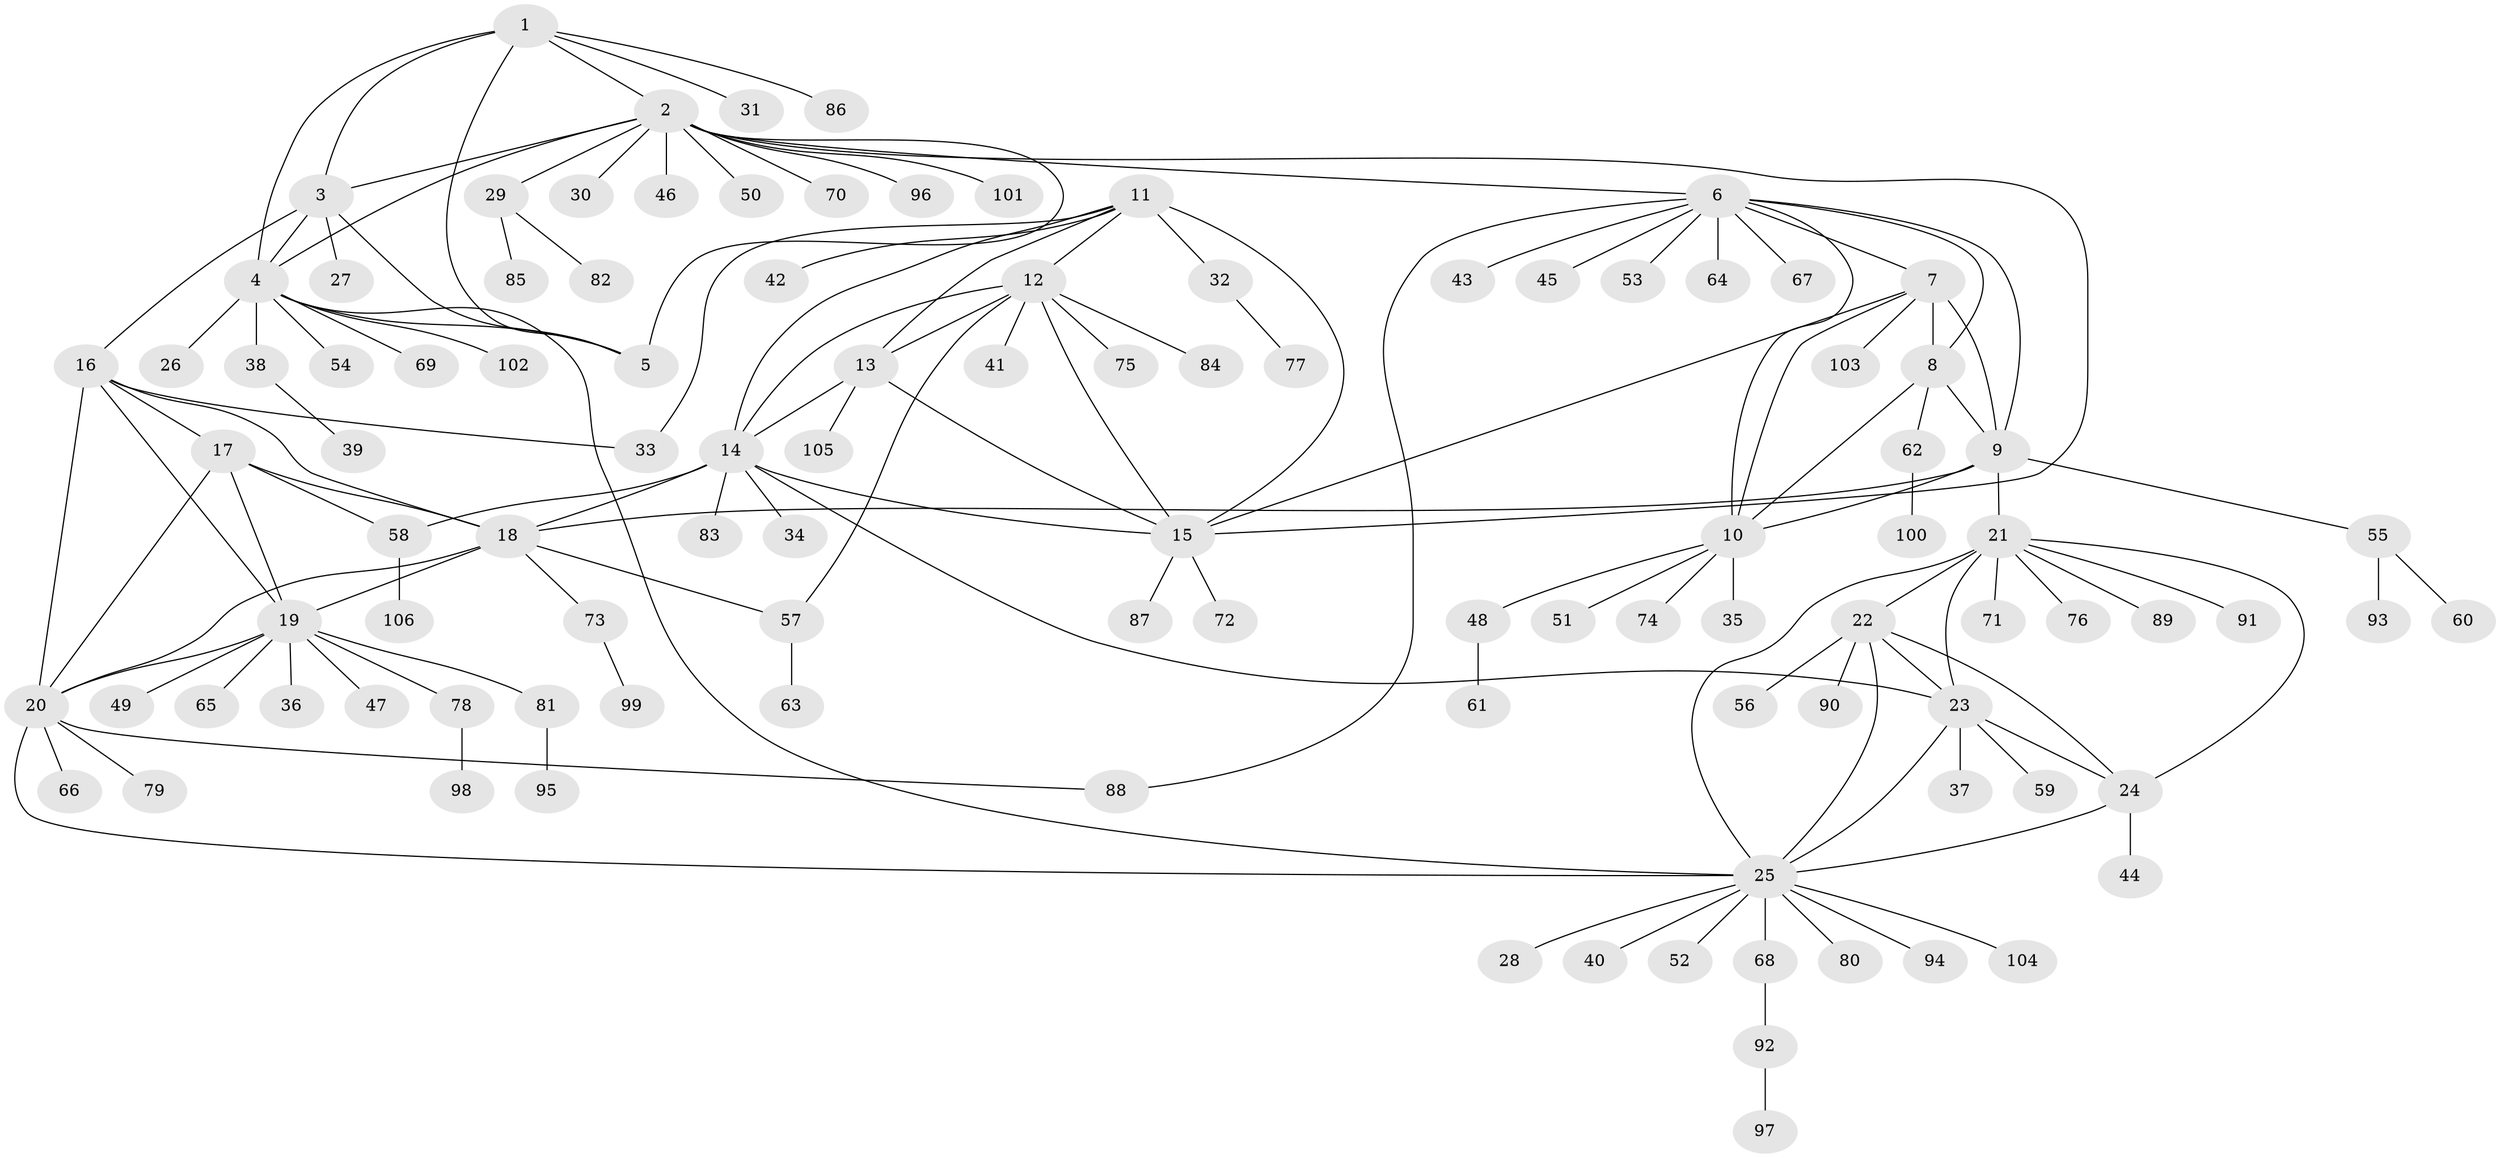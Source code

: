 // coarse degree distribution, {4: 0.09375, 12: 0.03125, 5: 0.0625, 9: 0.046875, 7: 0.03125, 6: 0.0625, 8: 0.015625, 1: 0.546875, 2: 0.109375}
// Generated by graph-tools (version 1.1) at 2025/52/03/04/25 22:52:50]
// undirected, 106 vertices, 145 edges
graph export_dot {
  node [color=gray90,style=filled];
  1;
  2;
  3;
  4;
  5;
  6;
  7;
  8;
  9;
  10;
  11;
  12;
  13;
  14;
  15;
  16;
  17;
  18;
  19;
  20;
  21;
  22;
  23;
  24;
  25;
  26;
  27;
  28;
  29;
  30;
  31;
  32;
  33;
  34;
  35;
  36;
  37;
  38;
  39;
  40;
  41;
  42;
  43;
  44;
  45;
  46;
  47;
  48;
  49;
  50;
  51;
  52;
  53;
  54;
  55;
  56;
  57;
  58;
  59;
  60;
  61;
  62;
  63;
  64;
  65;
  66;
  67;
  68;
  69;
  70;
  71;
  72;
  73;
  74;
  75;
  76;
  77;
  78;
  79;
  80;
  81;
  82;
  83;
  84;
  85;
  86;
  87;
  88;
  89;
  90;
  91;
  92;
  93;
  94;
  95;
  96;
  97;
  98;
  99;
  100;
  101;
  102;
  103;
  104;
  105;
  106;
  1 -- 2;
  1 -- 3;
  1 -- 4;
  1 -- 5;
  1 -- 31;
  1 -- 86;
  2 -- 3;
  2 -- 4;
  2 -- 5;
  2 -- 6;
  2 -- 15;
  2 -- 29;
  2 -- 30;
  2 -- 46;
  2 -- 50;
  2 -- 70;
  2 -- 96;
  2 -- 101;
  3 -- 4;
  3 -- 5;
  3 -- 16;
  3 -- 27;
  4 -- 5;
  4 -- 25;
  4 -- 26;
  4 -- 38;
  4 -- 54;
  4 -- 69;
  4 -- 102;
  6 -- 7;
  6 -- 8;
  6 -- 9;
  6 -- 10;
  6 -- 43;
  6 -- 45;
  6 -- 53;
  6 -- 64;
  6 -- 67;
  6 -- 88;
  7 -- 8;
  7 -- 9;
  7 -- 10;
  7 -- 15;
  7 -- 103;
  8 -- 9;
  8 -- 10;
  8 -- 62;
  9 -- 10;
  9 -- 18;
  9 -- 21;
  9 -- 55;
  10 -- 35;
  10 -- 48;
  10 -- 51;
  10 -- 74;
  11 -- 12;
  11 -- 13;
  11 -- 14;
  11 -- 15;
  11 -- 32;
  11 -- 33;
  11 -- 42;
  12 -- 13;
  12 -- 14;
  12 -- 15;
  12 -- 41;
  12 -- 57;
  12 -- 75;
  12 -- 84;
  13 -- 14;
  13 -- 15;
  13 -- 105;
  14 -- 15;
  14 -- 18;
  14 -- 23;
  14 -- 34;
  14 -- 58;
  14 -- 83;
  15 -- 72;
  15 -- 87;
  16 -- 17;
  16 -- 18;
  16 -- 19;
  16 -- 20;
  16 -- 33;
  17 -- 18;
  17 -- 19;
  17 -- 20;
  17 -- 58;
  18 -- 19;
  18 -- 20;
  18 -- 57;
  18 -- 73;
  19 -- 20;
  19 -- 36;
  19 -- 47;
  19 -- 49;
  19 -- 65;
  19 -- 78;
  19 -- 81;
  20 -- 25;
  20 -- 66;
  20 -- 79;
  20 -- 88;
  21 -- 22;
  21 -- 23;
  21 -- 24;
  21 -- 25;
  21 -- 71;
  21 -- 76;
  21 -- 89;
  21 -- 91;
  22 -- 23;
  22 -- 24;
  22 -- 25;
  22 -- 56;
  22 -- 90;
  23 -- 24;
  23 -- 25;
  23 -- 37;
  23 -- 59;
  24 -- 25;
  24 -- 44;
  25 -- 28;
  25 -- 40;
  25 -- 52;
  25 -- 68;
  25 -- 80;
  25 -- 94;
  25 -- 104;
  29 -- 82;
  29 -- 85;
  32 -- 77;
  38 -- 39;
  48 -- 61;
  55 -- 60;
  55 -- 93;
  57 -- 63;
  58 -- 106;
  62 -- 100;
  68 -- 92;
  73 -- 99;
  78 -- 98;
  81 -- 95;
  92 -- 97;
}

